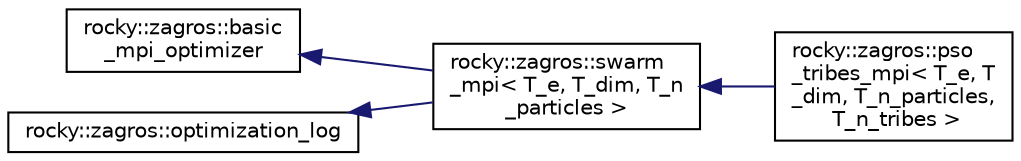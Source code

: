 digraph "Graphical Class Hierarchy"
{
 // LATEX_PDF_SIZE
  edge [fontname="Helvetica",fontsize="10",labelfontname="Helvetica",labelfontsize="10"];
  node [fontname="Helvetica",fontsize="10",shape=record];
  rankdir="LR";
  Node13 [label="rocky::zagros::basic\l_mpi_optimizer",height=0.2,width=0.4,color="black", fillcolor="white", style="filled",URL="$classrocky_1_1zagros_1_1basic__mpi__optimizer.html",tooltip="basic class for all mpi optimizers"];
  Node13 -> Node1 [dir="back",color="midnightblue",fontsize="10",style="solid",fontname="Helvetica"];
  Node1 [label="rocky::zagros::swarm\l_mpi\< T_e, T_dim, T_n\l_particles \>",height=0.2,width=0.4,color="black", fillcolor="white", style="filled",URL="$classrocky_1_1zagros_1_1swarm__mpi.html",tooltip="base class for swarm optimizers Implementing required MPI communication routines"];
  Node1 -> Node2 [dir="back",color="midnightblue",fontsize="10",style="solid",fontname="Helvetica"];
  Node2 [label="rocky::zagros::pso\l_tribes_mpi\< T_e, T\l_dim, T_n_particles,\l T_n_tribes \>",height=0.2,width=0.4,color="black", fillcolor="white", style="filled",URL="$classrocky_1_1zagros_1_1pso__tribes__mpi.html",tooltip="Particle Swarm MPI Implementation Implementation of TribePSO Reference : Chen, K.,..."];
  Node0 [label="rocky::zagros::optimization_log",height=0.2,width=0.4,color="black", fillcolor="white", style="filled",URL="$classrocky_1_1zagros_1_1optimization__log.html",tooltip="logging interface"];
  Node0 -> Node1 [dir="back",color="midnightblue",fontsize="10",style="solid",fontname="Helvetica"];
}

